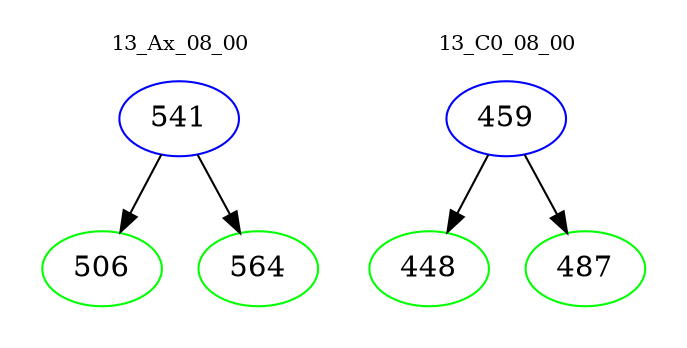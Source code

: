digraph{
subgraph cluster_0 {
color = white
label = "13_Ax_08_00";
fontsize=10;
T0_541 [label="541", color="blue"]
T0_541 -> T0_506 [color="black"]
T0_506 [label="506", color="green"]
T0_541 -> T0_564 [color="black"]
T0_564 [label="564", color="green"]
}
subgraph cluster_1 {
color = white
label = "13_C0_08_00";
fontsize=10;
T1_459 [label="459", color="blue"]
T1_459 -> T1_448 [color="black"]
T1_448 [label="448", color="green"]
T1_459 -> T1_487 [color="black"]
T1_487 [label="487", color="green"]
}
}
